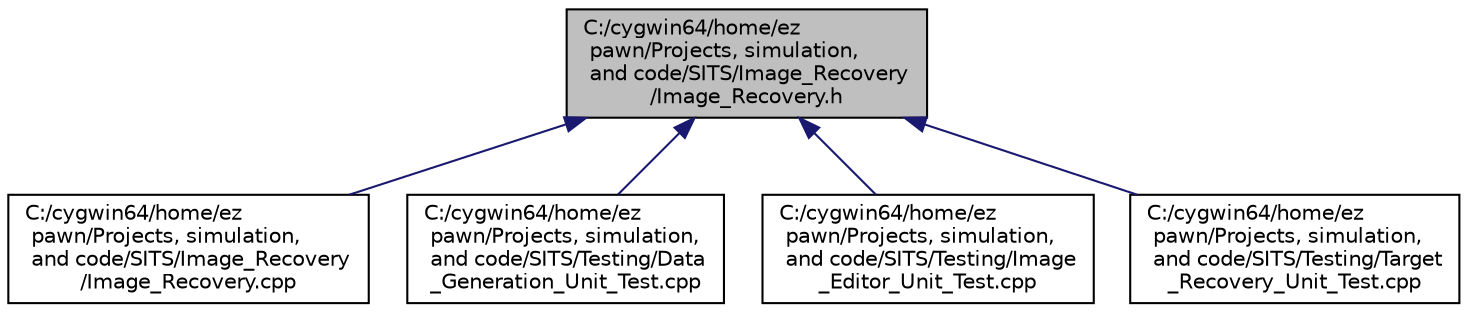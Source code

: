 digraph "C:/cygwin64/home/ez pawn/Projects, simulation, and code/SITS/Image_Recovery/Image_Recovery.h"
{
  edge [fontname="Helvetica",fontsize="10",labelfontname="Helvetica",labelfontsize="10"];
  node [fontname="Helvetica",fontsize="10",shape=record];
  Node10 [label="C:/cygwin64/home/ez\l pawn/Projects, simulation,\l and code/SITS/Image_Recovery\l/Image_Recovery.h",height=0.2,width=0.4,color="black", fillcolor="grey75", style="filled", fontcolor="black"];
  Node10 -> Node11 [dir="back",color="midnightblue",fontsize="10",style="solid",fontname="Helvetica"];
  Node11 [label="C:/cygwin64/home/ez\l pawn/Projects, simulation,\l and code/SITS/Image_Recovery\l/Image_Recovery.cpp",height=0.2,width=0.4,color="black", fillcolor="white", style="filled",URL="$_image___recovery_8cpp.html"];
  Node10 -> Node12 [dir="back",color="midnightblue",fontsize="10",style="solid",fontname="Helvetica"];
  Node12 [label="C:/cygwin64/home/ez\l pawn/Projects, simulation,\l and code/SITS/Testing/Data\l_Generation_Unit_Test.cpp",height=0.2,width=0.4,color="black", fillcolor="white", style="filled",URL="$_data___generation___unit___test_8cpp.html"];
  Node10 -> Node13 [dir="back",color="midnightblue",fontsize="10",style="solid",fontname="Helvetica"];
  Node13 [label="C:/cygwin64/home/ez\l pawn/Projects, simulation,\l and code/SITS/Testing/Image\l_Editor_Unit_Test.cpp",height=0.2,width=0.4,color="black", fillcolor="white", style="filled",URL="$_image___editor___unit___test_8cpp.html"];
  Node10 -> Node14 [dir="back",color="midnightblue",fontsize="10",style="solid",fontname="Helvetica"];
  Node14 [label="C:/cygwin64/home/ez\l pawn/Projects, simulation,\l and code/SITS/Testing/Target\l_Recovery_Unit_Test.cpp",height=0.2,width=0.4,color="black", fillcolor="white", style="filled",URL="$_target___recovery___unit___test_8cpp.html"];
}
